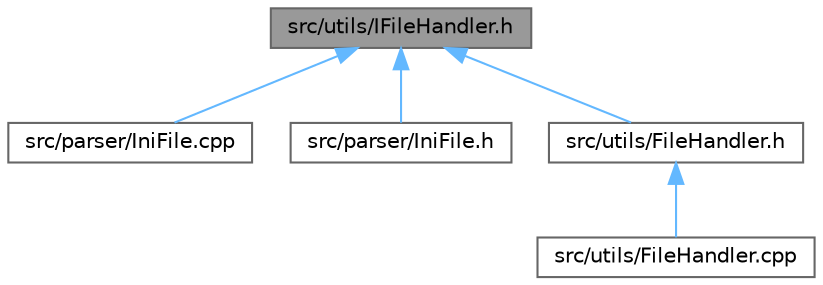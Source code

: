 digraph "src/utils/IFileHandler.h"
{
 // LATEX_PDF_SIZE
  bgcolor="transparent";
  edge [fontname=Helvetica,fontsize=10,labelfontname=Helvetica,labelfontsize=10];
  node [fontname=Helvetica,fontsize=10,shape=box,height=0.2,width=0.4];
  Node1 [id="Node000001",label="src/utils/IFileHandler.h",height=0.2,width=0.4,color="gray40", fillcolor="grey60", style="filled", fontcolor="black",tooltip="Interface declaration of the file handler class for csvhelper."];
  Node1 -> Node2 [id="edge1_Node000001_Node000002",dir="back",color="steelblue1",style="solid",tooltip=" "];
  Node2 [id="Node000002",label="src/parser/IniFile.cpp",height=0.2,width=0.4,color="grey40", fillcolor="white", style="filled",URL="$_ini_file_8cpp.html",tooltip="Functions for .ini file parser of csvhelper."];
  Node1 -> Node3 [id="edge2_Node000001_Node000003",dir="back",color="steelblue1",style="solid",tooltip=" "];
  Node3 [id="Node000003",label="src/parser/IniFile.h",height=0.2,width=0.4,color="grey40", fillcolor="white", style="filled",URL="$_ini_file_8h.html",tooltip="Definition of parsed .ini file handler class of csvhelper."];
  Node1 -> Node4 [id="edge3_Node000001_Node000004",dir="back",color="steelblue1",style="solid",tooltip=" "];
  Node4 [id="Node000004",label="src/utils/FileHandler.h",height=0.2,width=0.4,color="grey40", fillcolor="white", style="filled",URL="$_file_handler_8h.html",tooltip="Declaration of the file handler class for csvhelper."];
  Node4 -> Node5 [id="edge4_Node000004_Node000005",dir="back",color="steelblue1",style="solid",tooltip=" "];
  Node5 [id="Node000005",label="src/utils/FileHandler.cpp",height=0.2,width=0.4,color="grey40", fillcolor="white", style="filled",URL="$_file_handler_8cpp.html",tooltip="Function sefinitions of the file handler class for csvhelper."];
}
